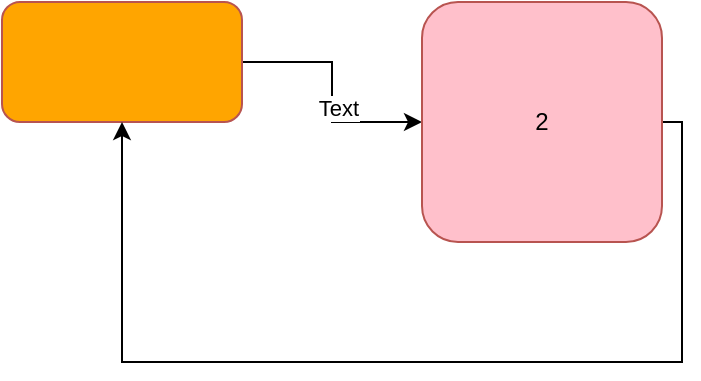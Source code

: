 <mxfile version="22.1.0" type="github">
  <diagram name="Page-1" id="5bWwQys-URIxSxSmuOOc">
    <mxGraphModel dx="954" dy="299" grid="1" gridSize="10" guides="1" tooltips="1" connect="1" arrows="1" fold="1" page="1" pageScale="1" pageWidth="850" pageHeight="1100" math="0" shadow="0">
      <root>
        <mxCell id="0" />
        <mxCell id="1" parent="0" />
        <mxCell id="VQxizx99PiC152Dv8COz-1" value="" style="edgeStyle=orthogonalEdgeStyle;rounded=0;orthogonalLoop=1;jettySize=auto;html=1;" parent="1" source="Y3A4lMRvVH8JnWvST8Fs-1" target="Y3A4lMRvVH8JnWvST8Fs-2" edge="1">
          <mxGeometry relative="1" as="geometry" />
        </mxCell>
        <mxCell id="VQxizx99PiC152Dv8COz-2" value="Text" style="edgeLabel;html=1;align=center;verticalAlign=middle;resizable=0;points=[];" parent="VQxizx99PiC152Dv8COz-1" vertex="1" connectable="0">
          <mxGeometry x="0.125" y="3" relative="1" as="geometry">
            <mxPoint as="offset" />
          </mxGeometry>
        </mxCell>
        <UserObject label="" tags="" name="getdata" id="Y3A4lMRvVH8JnWvST8Fs-1">
          <mxCell style="rounded=1;whiteSpace=wrap;html=1;fillColor=orange;strokeColor=#b85450;comic=0;absoluteArcSize=0;glass=0;" parent="1" vertex="1">
            <mxGeometry x="120" y="60" width="120" height="60" as="geometry" />
          </mxCell>
        </UserObject>
        <mxCell id="VQxizx99PiC152Dv8COz-3" style="edgeStyle=orthogonalEdgeStyle;rounded=0;orthogonalLoop=1;jettySize=auto;html=1;entryX=0.5;entryY=1;entryDx=0;entryDy=0;" parent="1" source="Y3A4lMRvVH8JnWvST8Fs-2" target="Y3A4lMRvVH8JnWvST8Fs-1" edge="1">
          <mxGeometry relative="1" as="geometry">
            <Array as="points">
              <mxPoint x="460" y="240" />
              <mxPoint x="180" y="240" />
            </Array>
          </mxGeometry>
        </mxCell>
        <UserObject label="2" tags="" name="getdata" id="Y3A4lMRvVH8JnWvST8Fs-2">
          <mxCell style="rounded=1;whiteSpace=wrap;html=1;fillColor=pink;strokeColor=#b85450;comic=0;absoluteArcSize=0;glass=0" parent="1" vertex="1">
            <mxGeometry x="330" y="60" width="120" height="120" as="geometry" />
          </mxCell>
        </UserObject>
      </root>
    </mxGraphModel>
  </diagram>
</mxfile>
